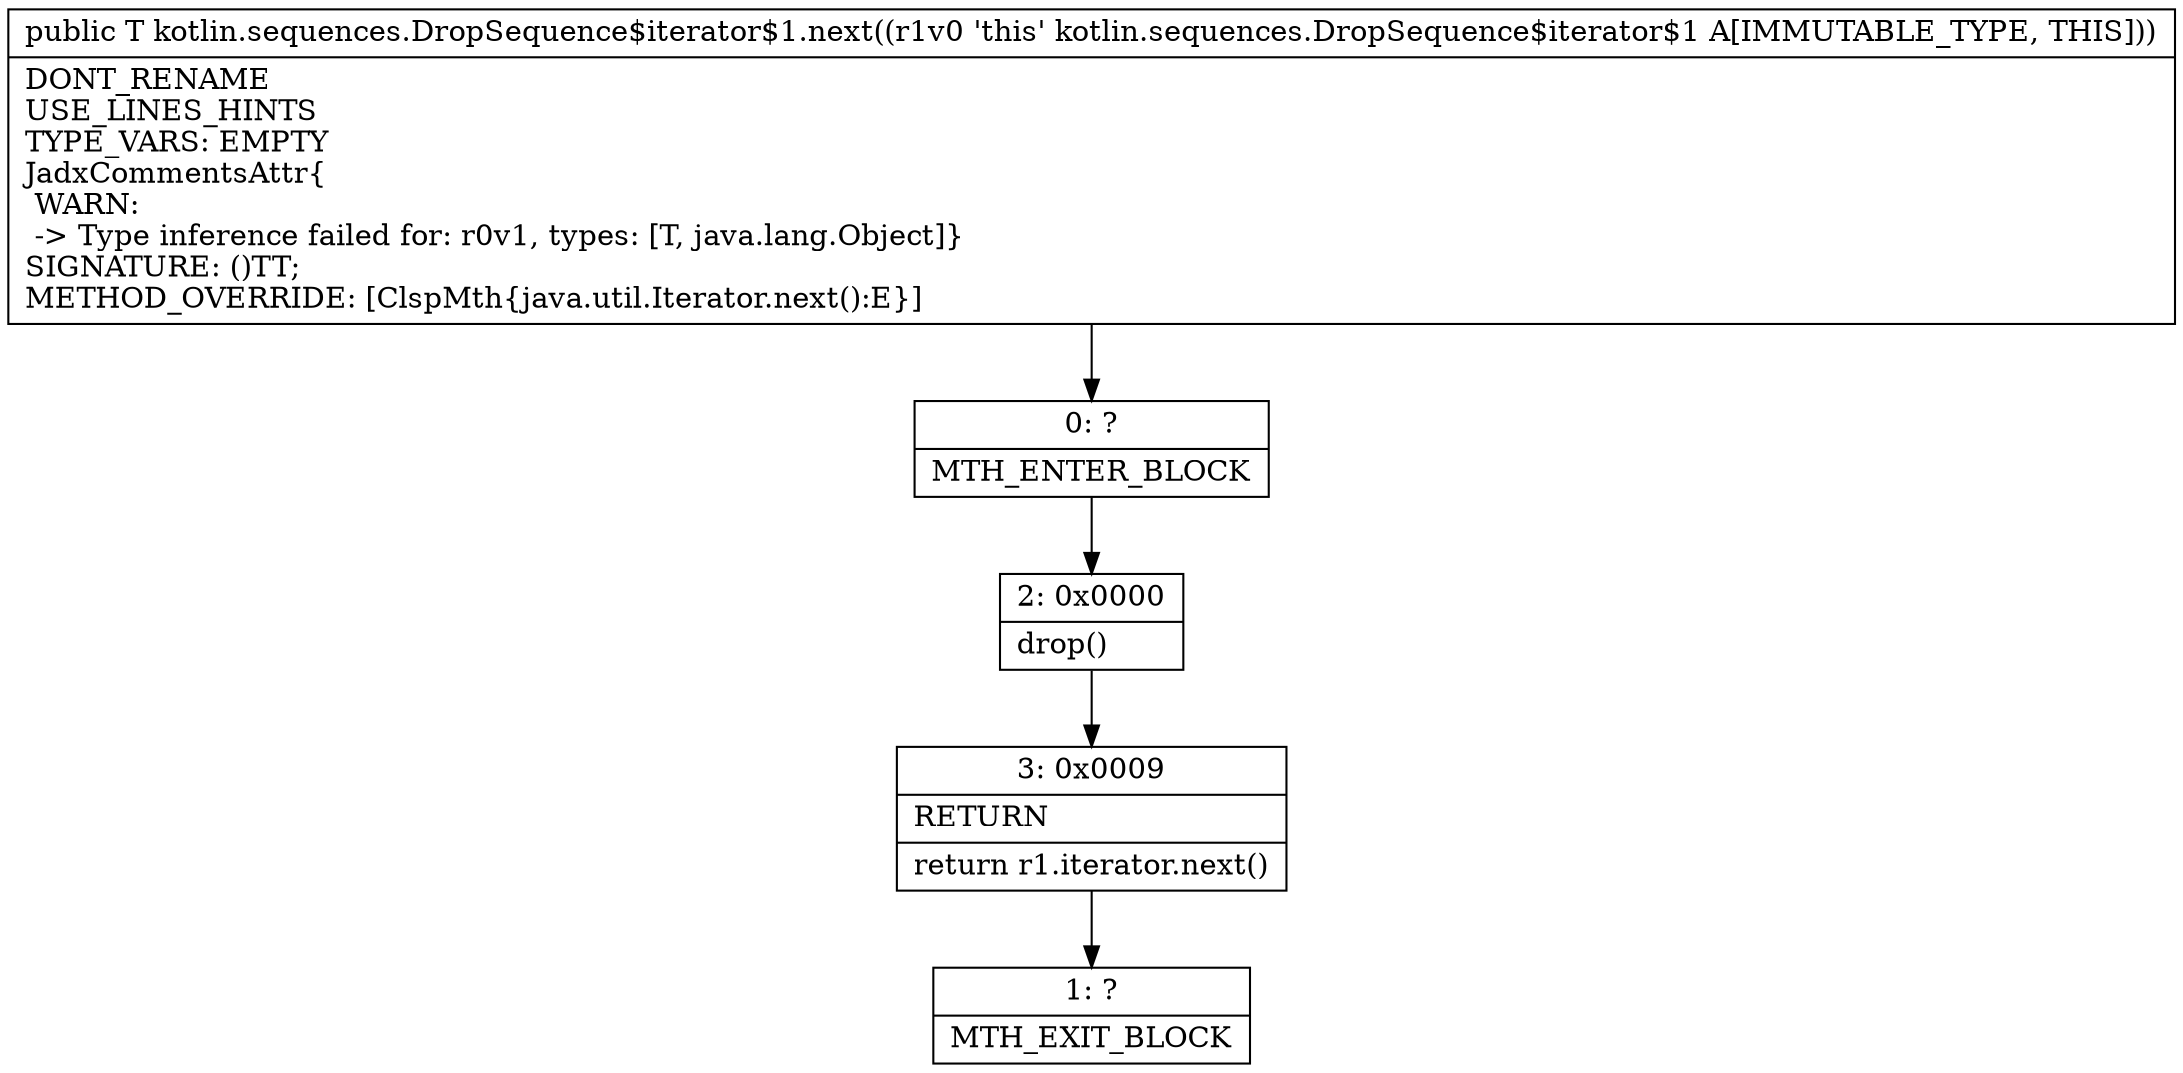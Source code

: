 digraph "CFG forkotlin.sequences.DropSequence$iterator$1.next()Ljava\/lang\/Object;" {
Node_0 [shape=record,label="{0\:\ ?|MTH_ENTER_BLOCK\l}"];
Node_2 [shape=record,label="{2\:\ 0x0000|drop()\l}"];
Node_3 [shape=record,label="{3\:\ 0x0009|RETURN\l|return r1.iterator.next()\l}"];
Node_1 [shape=record,label="{1\:\ ?|MTH_EXIT_BLOCK\l}"];
MethodNode[shape=record,label="{public T kotlin.sequences.DropSequence$iterator$1.next((r1v0 'this' kotlin.sequences.DropSequence$iterator$1 A[IMMUTABLE_TYPE, THIS]))  | DONT_RENAME\lUSE_LINES_HINTS\lTYPE_VARS: EMPTY\lJadxCommentsAttr\{\l WARN: \l \-\> Type inference failed for: r0v1, types: [T, java.lang.Object]\}\lSIGNATURE: ()TT;\lMETHOD_OVERRIDE: [ClspMth\{java.util.Iterator.next():E\}]\l}"];
MethodNode -> Node_0;Node_0 -> Node_2;
Node_2 -> Node_3;
Node_3 -> Node_1;
}

